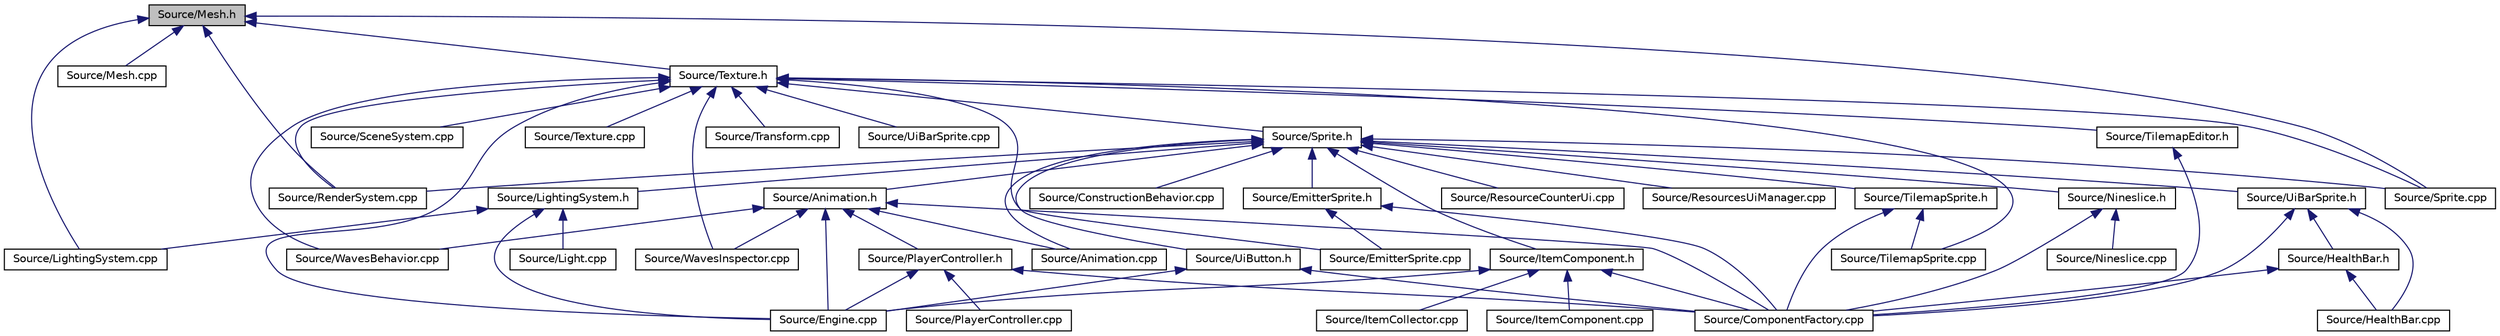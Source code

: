 digraph "Source/Mesh.h"
{
 // LATEX_PDF_SIZE
  edge [fontname="Helvetica",fontsize="10",labelfontname="Helvetica",labelfontsize="10"];
  node [fontname="Helvetica",fontsize="10",shape=record];
  Node1 [label="Source/Mesh.h",height=0.2,width=0.4,color="black", fillcolor="grey75", style="filled", fontcolor="black",tooltip="Mesh class - holds on to buffer/VAO references, draws their contents."];
  Node1 -> Node2 [dir="back",color="midnightblue",fontsize="10",style="solid"];
  Node2 [label="Source/LightingSystem.cpp",height=0.2,width=0.4,color="black", fillcolor="white", style="filled",URL="$LightingSystem_8cpp.html",tooltip="Renders lights in the scene."];
  Node1 -> Node3 [dir="back",color="midnightblue",fontsize="10",style="solid"];
  Node3 [label="Source/Mesh.cpp",height=0.2,width=0.4,color="black", fillcolor="white", style="filled",URL="$Mesh_8cpp.html",tooltip="Implementation of Mesh class."];
  Node1 -> Node4 [dir="back",color="midnightblue",fontsize="10",style="solid"];
  Node4 [label="Source/RenderSystem.cpp",height=0.2,width=0.4,color="black", fillcolor="white", style="filled",URL="$RenderSystem_8cpp.html",tooltip="System responsible for drawing sprites and basic shapes."];
  Node1 -> Node5 [dir="back",color="midnightblue",fontsize="10",style="solid"];
  Node5 [label="Source/Sprite.cpp",height=0.2,width=0.4,color="black", fillcolor="white", style="filled",URL="$Sprite_8cpp.html",tooltip="Implementation of Sprite component."];
  Node1 -> Node6 [dir="back",color="midnightblue",fontsize="10",style="solid"];
  Node6 [label="Source/Texture.h",height=0.2,width=0.4,color="black", fillcolor="white", style="filled",URL="$Texture_8h.html",tooltip="Header for the OpenGL texture wrapper."];
  Node6 -> Node7 [dir="back",color="midnightblue",fontsize="10",style="solid"];
  Node7 [label="Source/EmitterSprite.cpp",height=0.2,width=0.4,color="black", fillcolor="white", style="filled",URL="$EmitterSprite_8cpp.html",tooltip="Renders particles using data from SSBO."];
  Node6 -> Node8 [dir="back",color="midnightblue",fontsize="10",style="solid"];
  Node8 [label="Source/Engine.cpp",height=0.2,width=0.4,color="black", fillcolor="white", style="filled",URL="$Engine_8cpp.html",tooltip="Engine class."];
  Node6 -> Node4 [dir="back",color="midnightblue",fontsize="10",style="solid"];
  Node6 -> Node9 [dir="back",color="midnightblue",fontsize="10",style="solid"];
  Node9 [label="Source/SceneSystem.cpp",height=0.2,width=0.4,color="black", fillcolor="white", style="filled",URL="$SceneSystem_8cpp.html",tooltip="handles the process of resetting and changing scenes"];
  Node6 -> Node5 [dir="back",color="midnightblue",fontsize="10",style="solid"];
  Node6 -> Node10 [dir="back",color="midnightblue",fontsize="10",style="solid"];
  Node10 [label="Source/Sprite.h",height=0.2,width=0.4,color="black", fillcolor="white", style="filled",URL="$Sprite_8h_source.html",tooltip=" "];
  Node10 -> Node11 [dir="back",color="midnightblue",fontsize="10",style="solid"];
  Node11 [label="Source/Animation.cpp",height=0.2,width=0.4,color="black", fillcolor="white", style="filled",URL="$Animation_8cpp.html",tooltip="animation component implimentation"];
  Node10 -> Node12 [dir="back",color="midnightblue",fontsize="10",style="solid"];
  Node12 [label="Source/Animation.h",height=0.2,width=0.4,color="black", fillcolor="white", style="filled",URL="$Animation_8h.html",tooltip="animation component class"];
  Node12 -> Node11 [dir="back",color="midnightblue",fontsize="10",style="solid"];
  Node12 -> Node13 [dir="back",color="midnightblue",fontsize="10",style="solid"];
  Node13 [label="Source/ComponentFactory.cpp",height=0.2,width=0.4,color="black", fillcolor="white", style="filled",URL="$ComponentFactory_8cpp.html",tooltip="Definitions for the component factory class."];
  Node12 -> Node8 [dir="back",color="midnightblue",fontsize="10",style="solid"];
  Node12 -> Node14 [dir="back",color="midnightblue",fontsize="10",style="solid"];
  Node14 [label="Source/PlayerController.h",height=0.2,width=0.4,color="black", fillcolor="white", style="filled",URL="$PlayerController_8h.html",tooltip="PlayerController Behaviour Class."];
  Node14 -> Node13 [dir="back",color="midnightblue",fontsize="10",style="solid"];
  Node14 -> Node8 [dir="back",color="midnightblue",fontsize="10",style="solid"];
  Node14 -> Node15 [dir="back",color="midnightblue",fontsize="10",style="solid"];
  Node15 [label="Source/PlayerController.cpp",height=0.2,width=0.4,color="black", fillcolor="white", style="filled",URL="$PlayerController_8cpp.html",tooltip="PlayerController Behaviour Class."];
  Node12 -> Node16 [dir="back",color="midnightblue",fontsize="10",style="solid"];
  Node16 [label="Source/WavesBehavior.cpp",height=0.2,width=0.4,color="black", fillcolor="white", style="filled",URL="$WavesBehavior_8cpp.html",tooltip="Definitions for wave and spawning behavior."];
  Node12 -> Node17 [dir="back",color="midnightblue",fontsize="10",style="solid"];
  Node17 [label="Source/WavesInspector.cpp",height=0.2,width=0.4,color="black", fillcolor="white", style="filled",URL="$WavesInspector_8cpp.html",tooltip="Definitions for wave and spawning editing in game."];
  Node10 -> Node18 [dir="back",color="midnightblue",fontsize="10",style="solid"];
  Node18 [label="Source/ConstructionBehavior.cpp",height=0.2,width=0.4,color="black", fillcolor="white", style="filled",URL="$ConstructionBehavior_8cpp.html",tooltip="handles the construction of towers and modification of terrain"];
  Node10 -> Node19 [dir="back",color="midnightblue",fontsize="10",style="solid"];
  Node19 [label="Source/EmitterSprite.h",height=0.2,width=0.4,color="black", fillcolor="white", style="filled",URL="$EmitterSprite_8h.html",tooltip="Renders particles using data from SSBO."];
  Node19 -> Node13 [dir="back",color="midnightblue",fontsize="10",style="solid"];
  Node19 -> Node7 [dir="back",color="midnightblue",fontsize="10",style="solid"];
  Node10 -> Node20 [dir="back",color="midnightblue",fontsize="10",style="solid"];
  Node20 [label="Source/ItemComponent.h",height=0.2,width=0.4,color="black", fillcolor="white", style="filled",URL="$ItemComponent_8h.html",tooltip="Item in the world that can be picked up."];
  Node20 -> Node13 [dir="back",color="midnightblue",fontsize="10",style="solid"];
  Node20 -> Node8 [dir="back",color="midnightblue",fontsize="10",style="solid"];
  Node20 -> Node21 [dir="back",color="midnightblue",fontsize="10",style="solid"];
  Node21 [label="Source/ItemCollector.cpp",height=0.2,width=0.4,color="black", fillcolor="white", style="filled",URL="$ItemCollector_8cpp.html",tooltip="Component that attracts and collects item entities in the world."];
  Node20 -> Node22 [dir="back",color="midnightblue",fontsize="10",style="solid"];
  Node22 [label="Source/ItemComponent.cpp",height=0.2,width=0.4,color="black", fillcolor="white", style="filled",URL="$ItemComponent_8cpp.html",tooltip="Item in the world that can be picked up."];
  Node10 -> Node23 [dir="back",color="midnightblue",fontsize="10",style="solid"];
  Node23 [label="Source/LightingSystem.h",height=0.2,width=0.4,color="black", fillcolor="white", style="filled",URL="$LightingSystem_8h.html",tooltip="Lighting system interface."];
  Node23 -> Node8 [dir="back",color="midnightblue",fontsize="10",style="solid"];
  Node23 -> Node24 [dir="back",color="midnightblue",fontsize="10",style="solid"];
  Node24 [label="Source/Light.cpp",height=0.2,width=0.4,color="black", fillcolor="white", style="filled",URL="$Light_8cpp.html",tooltip="Light source component. It shines."];
  Node23 -> Node2 [dir="back",color="midnightblue",fontsize="10",style="solid"];
  Node10 -> Node25 [dir="back",color="midnightblue",fontsize="10",style="solid"];
  Node25 [label="Source/Nineslice.h",height=0.2,width=0.4,color="black", fillcolor="white", style="filled",URL="$Nineslice_8h.html",tooltip="sprite that renders a nineslice"];
  Node25 -> Node13 [dir="back",color="midnightblue",fontsize="10",style="solid"];
  Node25 -> Node26 [dir="back",color="midnightblue",fontsize="10",style="solid"];
  Node26 [label="Source/Nineslice.cpp",height=0.2,width=0.4,color="black", fillcolor="white", style="filled",URL="$Nineslice_8cpp.html",tooltip="sprite that renders a nineslice"];
  Node10 -> Node4 [dir="back",color="midnightblue",fontsize="10",style="solid"];
  Node10 -> Node27 [dir="back",color="midnightblue",fontsize="10",style="solid"];
  Node27 [label="Source/ResourceCounterUi.cpp",height=0.2,width=0.4,color="black", fillcolor="white", style="filled",URL="$ResourceCounterUi_8cpp.html",tooltip="Ui Component that displays a resource sprite and a count."];
  Node10 -> Node28 [dir="back",color="midnightblue",fontsize="10",style="solid"];
  Node28 [label="Source/ResourcesUiManager.cpp",height=0.2,width=0.4,color="black", fillcolor="white", style="filled",URL="$ResourcesUiManager_8cpp.html",tooltip="Component that manages the UI for displaying what resources a player currently has."];
  Node10 -> Node5 [dir="back",color="midnightblue",fontsize="10",style="solid"];
  Node10 -> Node29 [dir="back",color="midnightblue",fontsize="10",style="solid"];
  Node29 [label="Source/TilemapSprite.h",height=0.2,width=0.4,color="black", fillcolor="white", style="filled",URL="$TilemapSprite_8h.html",tooltip="A version of Sprite specifically for rendering tiles."];
  Node29 -> Node13 [dir="back",color="midnightblue",fontsize="10",style="solid"];
  Node29 -> Node30 [dir="back",color="midnightblue",fontsize="10",style="solid"];
  Node30 [label="Source/TilemapSprite.cpp",height=0.2,width=0.4,color="black", fillcolor="white", style="filled",URL="$TilemapSprite_8cpp.html",tooltip="A version of Sprite specifically for rendering tiles."];
  Node10 -> Node31 [dir="back",color="midnightblue",fontsize="10",style="solid"];
  Node31 [label="Source/UiBarSprite.h",height=0.2,width=0.4,color="black", fillcolor="white", style="filled",URL="$UiBarSprite_8h.html",tooltip="sprite that renders a ui bar"];
  Node31 -> Node13 [dir="back",color="midnightblue",fontsize="10",style="solid"];
  Node31 -> Node32 [dir="back",color="midnightblue",fontsize="10",style="solid"];
  Node32 [label="Source/HealthBar.cpp",height=0.2,width=0.4,color="black", fillcolor="white", style="filled",URL="$HealthBar_8cpp.html",tooltip="health bar UI that displays offset from an Entity with a Health component"];
  Node31 -> Node33 [dir="back",color="midnightblue",fontsize="10",style="solid"];
  Node33 [label="Source/HealthBar.h",height=0.2,width=0.4,color="black", fillcolor="white", style="filled",URL="$HealthBar_8h.html",tooltip="health bar UI that displays offset from an Entity with a Health component"];
  Node33 -> Node13 [dir="back",color="midnightblue",fontsize="10",style="solid"];
  Node33 -> Node32 [dir="back",color="midnightblue",fontsize="10",style="solid"];
  Node10 -> Node34 [dir="back",color="midnightblue",fontsize="10",style="solid"];
  Node34 [label="Source/UiButton.h",height=0.2,width=0.4,color="black", fillcolor="white", style="filled",URL="$UiButton_8h.html",tooltip="Ui Button that sends an event when clicked."];
  Node34 -> Node13 [dir="back",color="midnightblue",fontsize="10",style="solid"];
  Node34 -> Node8 [dir="back",color="midnightblue",fontsize="10",style="solid"];
  Node6 -> Node35 [dir="back",color="midnightblue",fontsize="10",style="solid"];
  Node35 [label="Source/Texture.cpp",height=0.2,width=0.4,color="black", fillcolor="white", style="filled",URL="$Texture_8cpp.html",tooltip="Wrapper/manager for OpenGL texture."];
  Node6 -> Node36 [dir="back",color="midnightblue",fontsize="10",style="solid"];
  Node36 [label="Source/TilemapEditor.h",height=0.2,width=0.4,color="black", fillcolor="white", style="filled",URL="$TilemapEditor_8h.html",tooltip="Component that allows direct editing of a Tilemap."];
  Node36 -> Node13 [dir="back",color="midnightblue",fontsize="10",style="solid"];
  Node6 -> Node30 [dir="back",color="midnightblue",fontsize="10",style="solid"];
  Node6 -> Node37 [dir="back",color="midnightblue",fontsize="10",style="solid"];
  Node37 [label="Source/Transform.cpp",height=0.2,width=0.4,color="black", fillcolor="white", style="filled",URL="$Transform_8cpp.html",tooltip="Function definitions for the Transform class."];
  Node6 -> Node38 [dir="back",color="midnightblue",fontsize="10",style="solid"];
  Node38 [label="Source/UiBarSprite.cpp",height=0.2,width=0.4,color="black", fillcolor="white", style="filled",URL="$UiBarSprite_8cpp.html",tooltip="sprite that renders a ui bar"];
  Node6 -> Node16 [dir="back",color="midnightblue",fontsize="10",style="solid"];
  Node6 -> Node17 [dir="back",color="midnightblue",fontsize="10",style="solid"];
}
